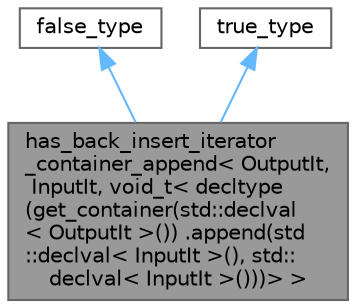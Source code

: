 digraph "has_back_insert_iterator_container_append&lt; OutputIt, InputIt, void_t&lt; decltype(get_container(std::declval&lt; OutputIt &gt;()) .append(std::declval&lt; InputIt &gt;(), std::declval&lt; InputIt &gt;()))&gt; &gt;"
{
 // LATEX_PDF_SIZE
  bgcolor="transparent";
  edge [fontname=Helvetica,fontsize=10,labelfontname=Helvetica,labelfontsize=10];
  node [fontname=Helvetica,fontsize=10,shape=box,height=0.2,width=0.4];
  Node1 [id="Node000001",label="has_back_insert_iterator\l_container_append\< OutputIt,\l InputIt, void_t\< decltype\l(get_container(std::declval\l\< OutputIt \>()) .append(std\l::declval\< InputIt \>(), std::\ldeclval\< InputIt \>()))\> \>",height=0.2,width=0.4,color="gray40", fillcolor="grey60", style="filled", fontcolor="black",tooltip=" "];
  Node2 -> Node1 [id="edge1_Node000001_Node000002",dir="back",color="steelblue1",style="solid",tooltip=" "];
  Node2 [id="Node000002",label="false_type",height=0.2,width=0.4,color="gray40", fillcolor="white", style="filled",tooltip=" "];
  Node3 -> Node1 [id="edge2_Node000001_Node000003",dir="back",color="steelblue1",style="solid",tooltip=" "];
  Node3 [id="Node000003",label="true_type",height=0.2,width=0.4,color="gray40", fillcolor="white", style="filled",tooltip=" "];
}
